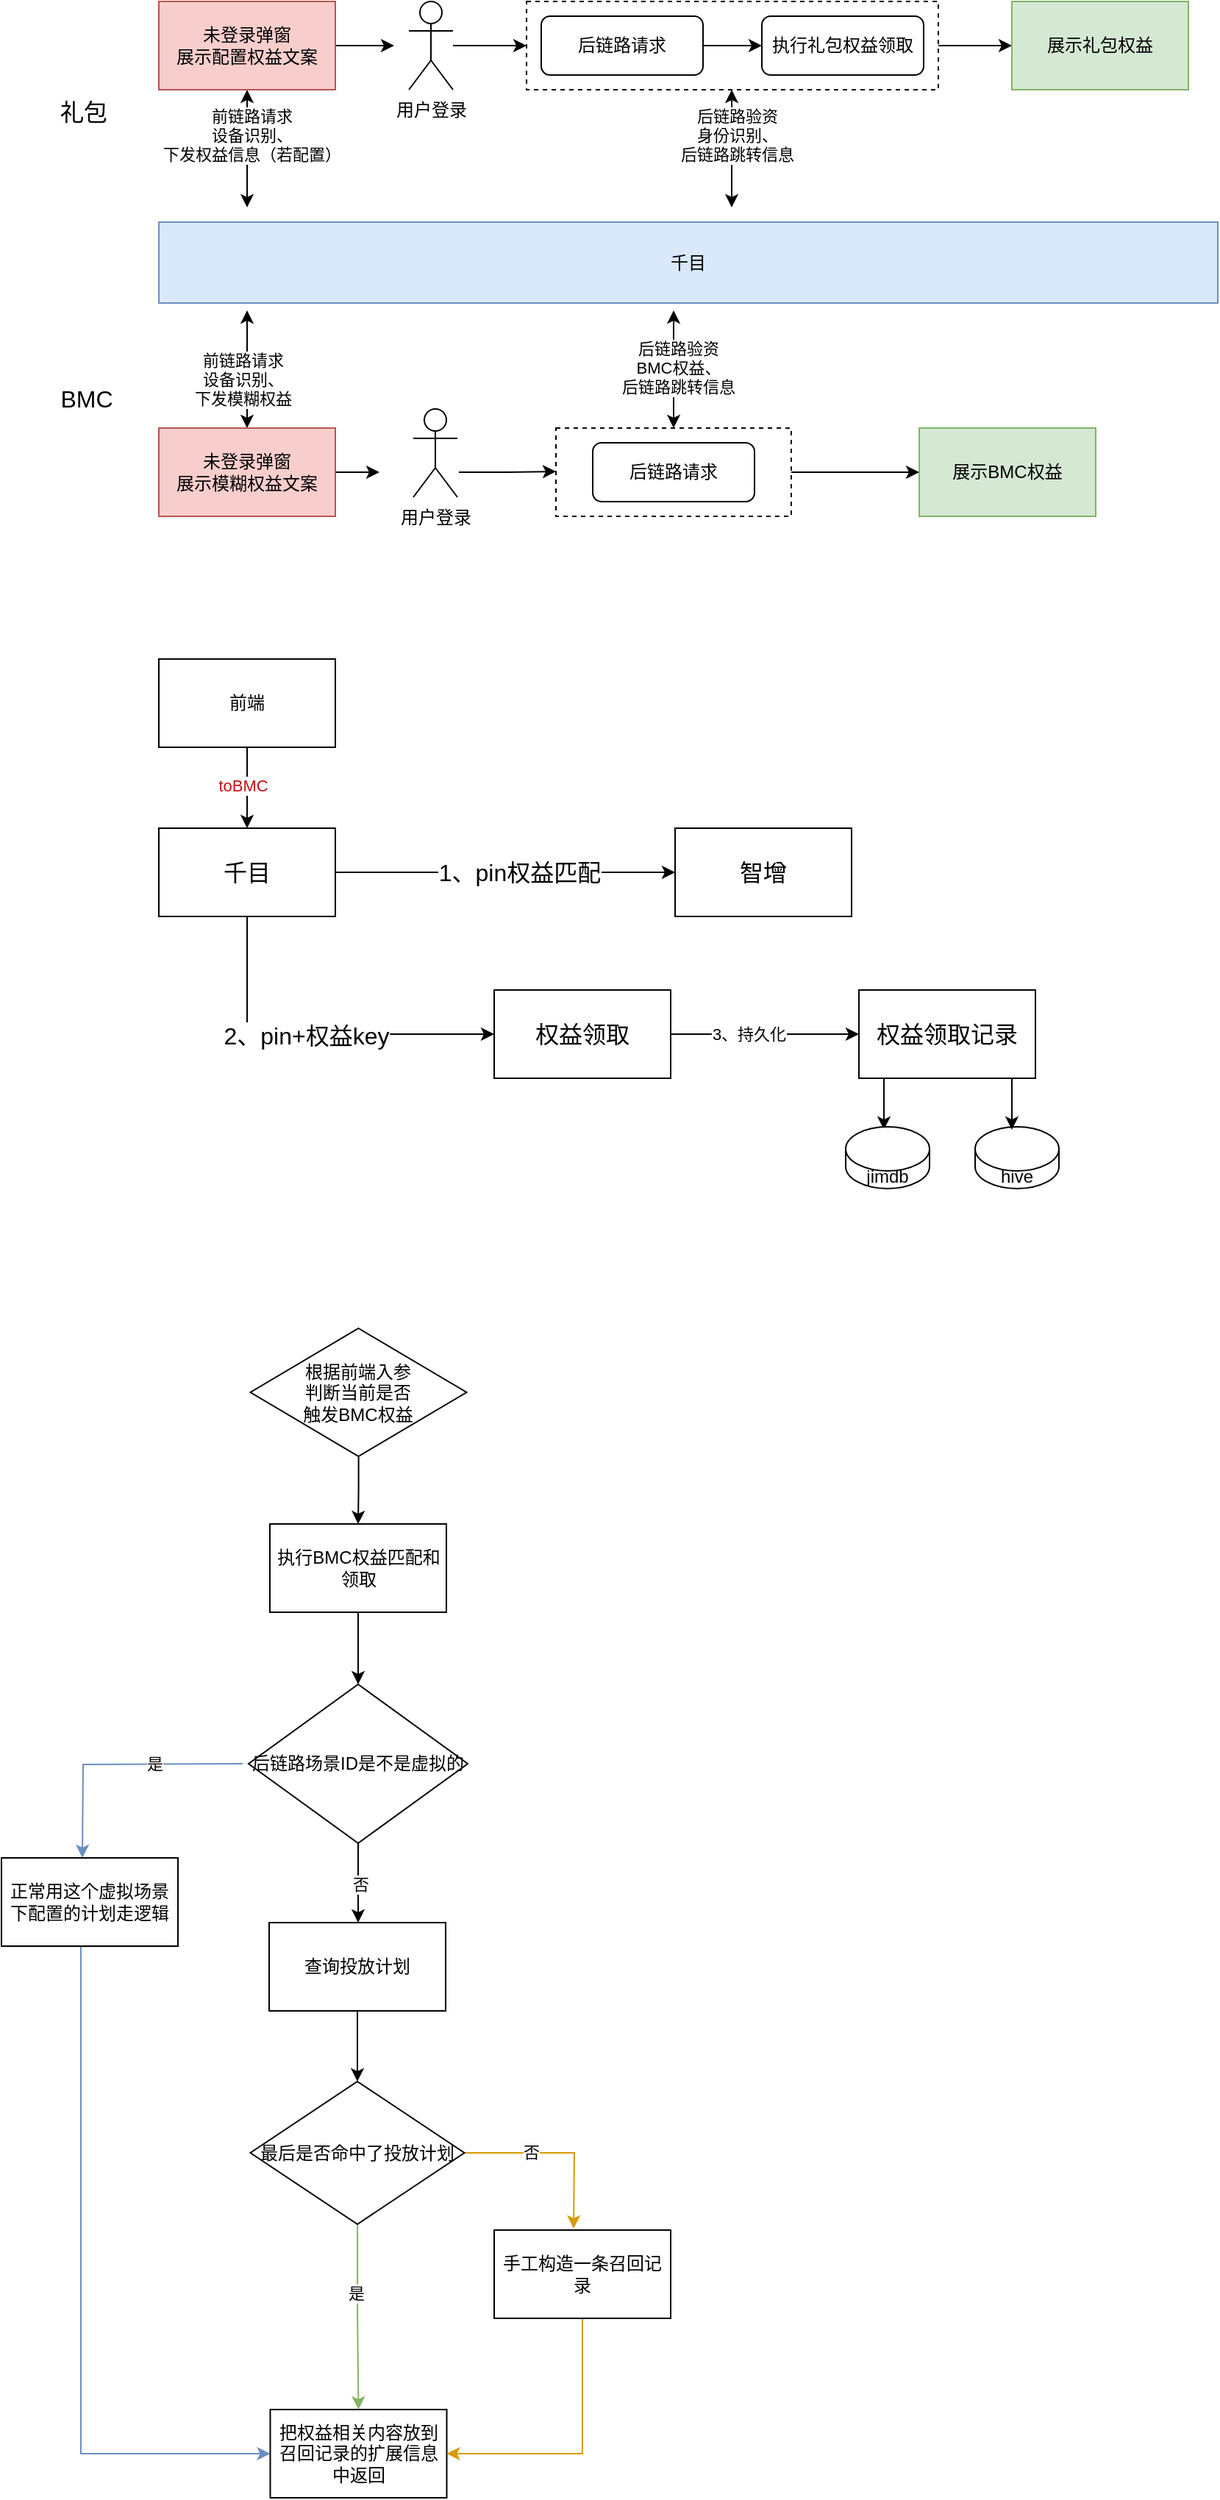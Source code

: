 <mxfile version="20.8.20" type="github">
  <diagram name="第 1 页" id="aAbYMBvP9iMAMNdRvLTC">
    <mxGraphModel dx="1384" dy="755" grid="0" gridSize="10" guides="1" tooltips="1" connect="1" arrows="1" fold="1" page="0" pageScale="1" pageWidth="827" pageHeight="1169" math="0" shadow="0">
      <root>
        <mxCell id="0" />
        <mxCell id="1" parent="0" />
        <mxCell id="Dd5bCv93_LB7Ok2Cmt3U-16" value="" style="edgeStyle=orthogonalEdgeStyle;rounded=0;orthogonalLoop=1;jettySize=auto;html=1;" parent="1" source="Dd5bCv93_LB7Ok2Cmt3U-14" target="Dd5bCv93_LB7Ok2Cmt3U-9" edge="1">
          <mxGeometry relative="1" as="geometry" />
        </mxCell>
        <mxCell id="Dd5bCv93_LB7Ok2Cmt3U-14" value="" style="rounded=0;whiteSpace=wrap;html=1;dashed=1;" parent="1" vertex="1">
          <mxGeometry x="390" y="440" width="280" height="60" as="geometry" />
        </mxCell>
        <mxCell id="Dd5bCv93_LB7Ok2Cmt3U-5" style="edgeStyle=orthogonalEdgeStyle;rounded=0;orthogonalLoop=1;jettySize=auto;html=1;startArrow=classic;startFill=1;" parent="1" source="Dd5bCv93_LB7Ok2Cmt3U-1" edge="1">
          <mxGeometry relative="1" as="geometry">
            <mxPoint x="200" y="580" as="targetPoint" />
          </mxGeometry>
        </mxCell>
        <mxCell id="Dd5bCv93_LB7Ok2Cmt3U-17" value="前链路请求&lt;br&gt;设备识别、&lt;br&gt;下发权益信息（若配置）" style="edgeLabel;html=1;align=center;verticalAlign=middle;resizable=0;points=[];" parent="Dd5bCv93_LB7Ok2Cmt3U-5" vertex="1" connectable="0">
          <mxGeometry x="-0.225" y="3" relative="1" as="geometry">
            <mxPoint as="offset" />
          </mxGeometry>
        </mxCell>
        <mxCell id="Dd5bCv93_LB7Ok2Cmt3U-11" style="edgeStyle=orthogonalEdgeStyle;rounded=0;orthogonalLoop=1;jettySize=auto;html=1;" parent="1" source="Dd5bCv93_LB7Ok2Cmt3U-1" edge="1">
          <mxGeometry relative="1" as="geometry">
            <mxPoint x="300" y="470" as="targetPoint" />
          </mxGeometry>
        </mxCell>
        <mxCell id="Dd5bCv93_LB7Ok2Cmt3U-1" value="未登录弹窗&lt;br&gt;展示配置权益文案" style="rounded=0;whiteSpace=wrap;html=1;fillColor=#f8cecc;strokeColor=#b85450;" parent="1" vertex="1">
          <mxGeometry x="140" y="440" width="120" height="60" as="geometry" />
        </mxCell>
        <mxCell id="Dd5bCv93_LB7Ok2Cmt3U-3" value="千目" style="rounded=0;whiteSpace=wrap;html=1;fillColor=#dae8fc;strokeColor=#6c8ebf;" parent="1" vertex="1">
          <mxGeometry x="140" y="590" width="720" height="55" as="geometry" />
        </mxCell>
        <mxCell id="Dd5bCv93_LB7Ok2Cmt3U-7" style="edgeStyle=orthogonalEdgeStyle;rounded=0;orthogonalLoop=1;jettySize=auto;html=1;" parent="1" source="Dd5bCv93_LB7Ok2Cmt3U-6" edge="1">
          <mxGeometry relative="1" as="geometry">
            <mxPoint x="550" y="470" as="targetPoint" />
          </mxGeometry>
        </mxCell>
        <mxCell id="Dd5bCv93_LB7Ok2Cmt3U-6" value="后链路请求" style="rounded=1;whiteSpace=wrap;html=1;" parent="1" vertex="1">
          <mxGeometry x="400" y="450" width="110" height="40" as="geometry" />
        </mxCell>
        <mxCell id="Dd5bCv93_LB7Ok2Cmt3U-8" value="执行礼包权益领取" style="rounded=1;whiteSpace=wrap;html=1;" parent="1" vertex="1">
          <mxGeometry x="550" y="450" width="110" height="40" as="geometry" />
        </mxCell>
        <mxCell id="Dd5bCv93_LB7Ok2Cmt3U-9" value="展示礼包权益" style="rounded=0;whiteSpace=wrap;html=1;fillColor=#d5e8d4;strokeColor=#82b366;" parent="1" vertex="1">
          <mxGeometry x="720" y="440" width="120" height="60" as="geometry" />
        </mxCell>
        <mxCell id="Dd5bCv93_LB7Ok2Cmt3U-13" style="edgeStyle=orthogonalEdgeStyle;rounded=0;orthogonalLoop=1;jettySize=auto;html=1;" parent="1" source="Dd5bCv93_LB7Ok2Cmt3U-12" edge="1">
          <mxGeometry relative="1" as="geometry">
            <mxPoint x="390" y="470" as="targetPoint" />
          </mxGeometry>
        </mxCell>
        <mxCell id="Dd5bCv93_LB7Ok2Cmt3U-12" value="用户登录" style="shape=umlActor;verticalLabelPosition=bottom;verticalAlign=top;html=1;outlineConnect=0;" parent="1" vertex="1">
          <mxGeometry x="310" y="440" width="30" height="60" as="geometry" />
        </mxCell>
        <mxCell id="Dd5bCv93_LB7Ok2Cmt3U-18" style="edgeStyle=orthogonalEdgeStyle;rounded=0;orthogonalLoop=1;jettySize=auto;html=1;startArrow=classic;startFill=1;" parent="1" edge="1">
          <mxGeometry relative="1" as="geometry">
            <mxPoint x="529.5" y="500" as="sourcePoint" />
            <mxPoint x="529.5" y="580" as="targetPoint" />
          </mxGeometry>
        </mxCell>
        <mxCell id="Dd5bCv93_LB7Ok2Cmt3U-19" value="后链路验资&lt;br&gt;身份识别、&lt;br&gt;后链路跳转信息" style="edgeLabel;html=1;align=center;verticalAlign=middle;resizable=0;points=[];" parent="Dd5bCv93_LB7Ok2Cmt3U-18" vertex="1" connectable="0">
          <mxGeometry x="-0.225" y="3" relative="1" as="geometry">
            <mxPoint as="offset" />
          </mxGeometry>
        </mxCell>
        <mxCell id="Dd5bCv93_LB7Ok2Cmt3U-23" style="edgeStyle=orthogonalEdgeStyle;rounded=0;orthogonalLoop=1;jettySize=auto;html=1;startArrow=classic;startFill=1;" parent="1" source="Dd5bCv93_LB7Ok2Cmt3U-20" edge="1">
          <mxGeometry relative="1" as="geometry">
            <mxPoint x="200" y="650" as="targetPoint" />
          </mxGeometry>
        </mxCell>
        <mxCell id="Dd5bCv93_LB7Ok2Cmt3U-24" value="前链路请求&lt;br style=&quot;border-color: var(--border-color);&quot;&gt;设备识别、&lt;br style=&quot;border-color: var(--border-color);&quot;&gt;下发模糊权益" style="edgeLabel;html=1;align=center;verticalAlign=middle;resizable=0;points=[];" parent="Dd5bCv93_LB7Ok2Cmt3U-23" vertex="1" connectable="0">
          <mxGeometry x="-0.167" y="3" relative="1" as="geometry">
            <mxPoint as="offset" />
          </mxGeometry>
        </mxCell>
        <mxCell id="Dd5bCv93_LB7Ok2Cmt3U-27" style="edgeStyle=orthogonalEdgeStyle;rounded=0;orthogonalLoop=1;jettySize=auto;html=1;" parent="1" source="Dd5bCv93_LB7Ok2Cmt3U-20" edge="1">
          <mxGeometry relative="1" as="geometry">
            <mxPoint x="290" y="760" as="targetPoint" />
          </mxGeometry>
        </mxCell>
        <mxCell id="Dd5bCv93_LB7Ok2Cmt3U-20" value="未登录弹窗&lt;br&gt;展示模糊权益文案" style="rounded=0;whiteSpace=wrap;html=1;fillColor=#f8cecc;strokeColor=#b85450;" parent="1" vertex="1">
          <mxGeometry x="140" y="730" width="120" height="60" as="geometry" />
        </mxCell>
        <mxCell id="Dd5bCv93_LB7Ok2Cmt3U-25" value="用户登录" style="shape=umlActor;verticalLabelPosition=bottom;verticalAlign=top;html=1;outlineConnect=0;" parent="1" vertex="1">
          <mxGeometry x="313" y="717" width="30" height="60" as="geometry" />
        </mxCell>
        <mxCell id="Dd5bCv93_LB7Ok2Cmt3U-30" style="edgeStyle=orthogonalEdgeStyle;rounded=0;orthogonalLoop=1;jettySize=auto;html=1;" parent="1" edge="1">
          <mxGeometry relative="1" as="geometry">
            <mxPoint x="410" y="759.5" as="targetPoint" />
            <mxPoint x="344" y="760" as="sourcePoint" />
            <Array as="points">
              <mxPoint x="377" y="760" />
            </Array>
          </mxGeometry>
        </mxCell>
        <mxCell id="Dd5bCv93_LB7Ok2Cmt3U-36" value="展示BMC权益" style="rounded=0;whiteSpace=wrap;html=1;fillColor=#d5e8d4;strokeColor=#82b366;" parent="1" vertex="1">
          <mxGeometry x="657" y="730" width="120" height="60" as="geometry" />
        </mxCell>
        <mxCell id="Dd5bCv93_LB7Ok2Cmt3U-38" style="edgeStyle=orthogonalEdgeStyle;rounded=0;orthogonalLoop=1;jettySize=auto;html=1;exitX=0.5;exitY=0;exitDx=0;exitDy=0;startArrow=classic;startFill=1;" parent="1" source="Dd5bCv93_LB7Ok2Cmt3U-37" edge="1">
          <mxGeometry relative="1" as="geometry">
            <mxPoint x="490" y="650" as="targetPoint" />
          </mxGeometry>
        </mxCell>
        <mxCell id="Dd5bCv93_LB7Ok2Cmt3U-40" value="后链路验资&lt;br style=&quot;border-color: var(--border-color);&quot;&gt;BMC权益、&lt;br style=&quot;border-color: var(--border-color);&quot;&gt;后链路跳转信息" style="edgeLabel;html=1;align=center;verticalAlign=middle;resizable=0;points=[];" parent="Dd5bCv93_LB7Ok2Cmt3U-38" vertex="1" connectable="0">
          <mxGeometry x="0.025" y="-2" relative="1" as="geometry">
            <mxPoint as="offset" />
          </mxGeometry>
        </mxCell>
        <mxCell id="Dd5bCv93_LB7Ok2Cmt3U-42" style="edgeStyle=orthogonalEdgeStyle;rounded=0;orthogonalLoop=1;jettySize=auto;html=1;" parent="1" source="Dd5bCv93_LB7Ok2Cmt3U-37" target="Dd5bCv93_LB7Ok2Cmt3U-36" edge="1">
          <mxGeometry relative="1" as="geometry" />
        </mxCell>
        <mxCell id="Dd5bCv93_LB7Ok2Cmt3U-37" value="" style="rounded=0;whiteSpace=wrap;html=1;dashed=1;" parent="1" vertex="1">
          <mxGeometry x="410" y="730" width="160" height="60" as="geometry" />
        </mxCell>
        <mxCell id="Dd5bCv93_LB7Ok2Cmt3U-41" value="后链路请求" style="rounded=1;whiteSpace=wrap;html=1;" parent="1" vertex="1">
          <mxGeometry x="435" y="740" width="110" height="40" as="geometry" />
        </mxCell>
        <mxCell id="Dd5bCv93_LB7Ok2Cmt3U-43" value="礼包" style="text;html=1;strokeColor=none;fillColor=none;align=center;verticalAlign=middle;whiteSpace=wrap;rounded=0;fontSize=16;" parent="1" vertex="1">
          <mxGeometry x="59" y="500" width="60" height="30" as="geometry" />
        </mxCell>
        <mxCell id="Dd5bCv93_LB7Ok2Cmt3U-44" value="BMC" style="text;html=1;strokeColor=none;fillColor=none;align=center;verticalAlign=middle;whiteSpace=wrap;rounded=0;fontSize=16;" parent="1" vertex="1">
          <mxGeometry x="61" y="695" width="60" height="30" as="geometry" />
        </mxCell>
        <mxCell id="y0IrXQq3HR-VgwIOkgM7-7" style="edgeStyle=orthogonalEdgeStyle;rounded=0;orthogonalLoop=1;jettySize=auto;html=1;fontSize=16;startArrow=none;startFill=0;" parent="1" source="y0IrXQq3HR-VgwIOkgM7-3" target="y0IrXQq3HR-VgwIOkgM7-4" edge="1">
          <mxGeometry relative="1" as="geometry" />
        </mxCell>
        <mxCell id="y0IrXQq3HR-VgwIOkgM7-10" value="1、pin权益匹配" style="edgeLabel;html=1;align=center;verticalAlign=middle;resizable=0;points=[];fontSize=16;" parent="y0IrXQq3HR-VgwIOkgM7-7" vertex="1" connectable="0">
          <mxGeometry x="0.148" y="-4" relative="1" as="geometry">
            <mxPoint x="-8" y="-4" as="offset" />
          </mxGeometry>
        </mxCell>
        <mxCell id="y0IrXQq3HR-VgwIOkgM7-9" style="edgeStyle=orthogonalEdgeStyle;rounded=0;orthogonalLoop=1;jettySize=auto;html=1;entryX=0;entryY=0.5;entryDx=0;entryDy=0;fontSize=16;startArrow=none;startFill=0;exitX=0.5;exitY=1;exitDx=0;exitDy=0;" parent="1" source="y0IrXQq3HR-VgwIOkgM7-3" target="y0IrXQq3HR-VgwIOkgM7-8" edge="1">
          <mxGeometry relative="1" as="geometry" />
        </mxCell>
        <mxCell id="y0IrXQq3HR-VgwIOkgM7-11" value="2、pin+权益key" style="edgeLabel;html=1;align=center;verticalAlign=middle;resizable=0;points=[];fontSize=16;" parent="y0IrXQq3HR-VgwIOkgM7-9" vertex="1" connectable="0">
          <mxGeometry x="-0.032" y="-1" relative="1" as="geometry">
            <mxPoint as="offset" />
          </mxGeometry>
        </mxCell>
        <mxCell id="y0IrXQq3HR-VgwIOkgM7-3" value="千目" style="rounded=0;whiteSpace=wrap;html=1;fontSize=16;" parent="1" vertex="1">
          <mxGeometry x="140" y="1002" width="120" height="60" as="geometry" />
        </mxCell>
        <mxCell id="y0IrXQq3HR-VgwIOkgM7-4" value="智增" style="rounded=0;whiteSpace=wrap;html=1;fontSize=16;" parent="1" vertex="1">
          <mxGeometry x="491" y="1002" width="120" height="60" as="geometry" />
        </mxCell>
        <mxCell id="zcr67E6ldNNoxi8LBykG-2" style="edgeStyle=orthogonalEdgeStyle;rounded=0;orthogonalLoop=1;jettySize=auto;html=1;exitX=1;exitY=0.5;exitDx=0;exitDy=0;" edge="1" parent="1" source="y0IrXQq3HR-VgwIOkgM7-8" target="zcr67E6ldNNoxi8LBykG-1">
          <mxGeometry relative="1" as="geometry" />
        </mxCell>
        <mxCell id="zcr67E6ldNNoxi8LBykG-35" value="3、持久化" style="edgeLabel;html=1;align=center;verticalAlign=middle;resizable=0;points=[];" vertex="1" connectable="0" parent="zcr67E6ldNNoxi8LBykG-2">
          <mxGeometry x="-0.2" y="4" relative="1" as="geometry">
            <mxPoint x="2" y="4" as="offset" />
          </mxGeometry>
        </mxCell>
        <mxCell id="y0IrXQq3HR-VgwIOkgM7-8" value="权益领取" style="rounded=0;whiteSpace=wrap;html=1;fontSize=16;" parent="1" vertex="1">
          <mxGeometry x="368" y="1112" width="120" height="60" as="geometry" />
        </mxCell>
        <mxCell id="zcr67E6ldNNoxi8LBykG-3" style="edgeStyle=orthogonalEdgeStyle;rounded=0;orthogonalLoop=1;jettySize=auto;html=1;" edge="1" parent="1">
          <mxGeometry relative="1" as="geometry">
            <mxPoint x="633" y="1207" as="targetPoint" />
            <mxPoint x="633" y="1172" as="sourcePoint" />
          </mxGeometry>
        </mxCell>
        <mxCell id="zcr67E6ldNNoxi8LBykG-1" value="权益领取记录" style="rounded=0;whiteSpace=wrap;html=1;fontSize=16;" vertex="1" parent="1">
          <mxGeometry x="616" y="1112" width="120" height="60" as="geometry" />
        </mxCell>
        <mxCell id="zcr67E6ldNNoxi8LBykG-5" value="jimdb" style="shape=cylinder3;whiteSpace=wrap;html=1;boundedLbl=1;backgroundOutline=1;size=15;" vertex="1" parent="1">
          <mxGeometry x="607" y="1205" width="57" height="42" as="geometry" />
        </mxCell>
        <mxCell id="zcr67E6ldNNoxi8LBykG-6" value="hive" style="shape=cylinder3;whiteSpace=wrap;html=1;boundedLbl=1;backgroundOutline=1;size=15;" vertex="1" parent="1">
          <mxGeometry x="695" y="1205" width="57" height="42" as="geometry" />
        </mxCell>
        <mxCell id="zcr67E6ldNNoxi8LBykG-7" style="edgeStyle=orthogonalEdgeStyle;rounded=0;orthogonalLoop=1;jettySize=auto;html=1;" edge="1" parent="1">
          <mxGeometry relative="1" as="geometry">
            <mxPoint x="720" y="1207" as="targetPoint" />
            <mxPoint x="720" y="1172" as="sourcePoint" />
            <Array as="points">
              <mxPoint x="720" y="1185" />
              <mxPoint x="720" y="1185" />
            </Array>
          </mxGeometry>
        </mxCell>
        <mxCell id="zcr67E6ldNNoxi8LBykG-11" style="edgeStyle=orthogonalEdgeStyle;rounded=0;orthogonalLoop=1;jettySize=auto;html=1;" edge="1" parent="1" source="zcr67E6ldNNoxi8LBykG-9">
          <mxGeometry relative="1" as="geometry">
            <mxPoint x="275.5" y="1746" as="targetPoint" />
          </mxGeometry>
        </mxCell>
        <mxCell id="zcr67E6ldNNoxi8LBykG-34" value="否" style="edgeLabel;html=1;align=center;verticalAlign=middle;resizable=0;points=[];" vertex="1" connectable="0" parent="zcr67E6ldNNoxi8LBykG-11">
          <mxGeometry x="0.037" y="1" relative="1" as="geometry">
            <mxPoint as="offset" />
          </mxGeometry>
        </mxCell>
        <mxCell id="zcr67E6ldNNoxi8LBykG-17" style="edgeStyle=orthogonalEdgeStyle;rounded=0;orthogonalLoop=1;jettySize=auto;html=1;fillColor=#dae8fc;strokeColor=#6c8ebf;" edge="1" parent="1">
          <mxGeometry relative="1" as="geometry">
            <mxPoint x="88" y="1702" as="targetPoint" />
            <mxPoint x="197" y="1638" as="sourcePoint" />
          </mxGeometry>
        </mxCell>
        <mxCell id="zcr67E6ldNNoxi8LBykG-33" value="是" style="edgeLabel;html=1;align=center;verticalAlign=middle;resizable=0;points=[];" vertex="1" connectable="0" parent="zcr67E6ldNNoxi8LBykG-17">
          <mxGeometry x="-0.295" y="-1" relative="1" as="geometry">
            <mxPoint as="offset" />
          </mxGeometry>
        </mxCell>
        <mxCell id="zcr67E6ldNNoxi8LBykG-9" value="后链路场景ID是不是虚拟的" style="rhombus;whiteSpace=wrap;html=1;" vertex="1" parent="1">
          <mxGeometry x="201" y="1584" width="149" height="108" as="geometry" />
        </mxCell>
        <mxCell id="zcr67E6ldNNoxi8LBykG-13" style="edgeStyle=orthogonalEdgeStyle;rounded=0;orthogonalLoop=1;jettySize=auto;html=1;" edge="1" parent="1" source="zcr67E6ldNNoxi8LBykG-12">
          <mxGeometry relative="1" as="geometry">
            <mxPoint x="275" y="1854" as="targetPoint" />
          </mxGeometry>
        </mxCell>
        <mxCell id="zcr67E6ldNNoxi8LBykG-12" value="查询投放计划" style="rounded=0;whiteSpace=wrap;html=1;" vertex="1" parent="1">
          <mxGeometry x="215" y="1746" width="120" height="60" as="geometry" />
        </mxCell>
        <mxCell id="zcr67E6ldNNoxi8LBykG-15" style="edgeStyle=orthogonalEdgeStyle;rounded=0;orthogonalLoop=1;jettySize=auto;html=1;entryX=0.5;entryY=0;entryDx=0;entryDy=0;fillColor=#d5e8d4;strokeColor=#82b366;" edge="1" parent="1" source="zcr67E6ldNNoxi8LBykG-14" target="zcr67E6ldNNoxi8LBykG-25">
          <mxGeometry relative="1" as="geometry">
            <mxPoint x="275.5" y="2000" as="targetPoint" />
          </mxGeometry>
        </mxCell>
        <mxCell id="zcr67E6ldNNoxi8LBykG-24" value="是" style="edgeLabel;html=1;align=center;verticalAlign=middle;resizable=0;points=[];" vertex="1" connectable="0" parent="zcr67E6ldNNoxi8LBykG-15">
          <mxGeometry x="-0.27" y="-1" relative="1" as="geometry">
            <mxPoint as="offset" />
          </mxGeometry>
        </mxCell>
        <mxCell id="zcr67E6ldNNoxi8LBykG-27" style="edgeStyle=orthogonalEdgeStyle;rounded=0;orthogonalLoop=1;jettySize=auto;html=1;fillColor=#ffe6cc;strokeColor=#d79b00;" edge="1" parent="1" source="zcr67E6ldNNoxi8LBykG-14">
          <mxGeometry relative="1" as="geometry">
            <mxPoint x="422" y="1954" as="targetPoint" />
          </mxGeometry>
        </mxCell>
        <mxCell id="zcr67E6ldNNoxi8LBykG-31" value="否" style="edgeLabel;html=1;align=center;verticalAlign=middle;resizable=0;points=[];" vertex="1" connectable="0" parent="zcr67E6ldNNoxi8LBykG-27">
          <mxGeometry x="-0.288" y="2" relative="1" as="geometry">
            <mxPoint y="1" as="offset" />
          </mxGeometry>
        </mxCell>
        <mxCell id="zcr67E6ldNNoxi8LBykG-14" value="最后是否命中了投放计划" style="rhombus;whiteSpace=wrap;html=1;" vertex="1" parent="1">
          <mxGeometry x="202.25" y="1854" width="145.5" height="97" as="geometry" />
        </mxCell>
        <mxCell id="zcr67E6ldNNoxi8LBykG-26" value="" style="edgeStyle=orthogonalEdgeStyle;rounded=0;orthogonalLoop=1;jettySize=auto;html=1;exitX=0.45;exitY=1;exitDx=0;exitDy=0;exitPerimeter=0;entryX=0;entryY=0.5;entryDx=0;entryDy=0;fillColor=#dae8fc;strokeColor=#6c8ebf;" edge="1" parent="1" source="zcr67E6ldNNoxi8LBykG-18" target="zcr67E6ldNNoxi8LBykG-25">
          <mxGeometry relative="1" as="geometry" />
        </mxCell>
        <mxCell id="zcr67E6ldNNoxi8LBykG-18" value="正常用这个虚拟场景下配置的计划走逻辑" style="rounded=0;whiteSpace=wrap;html=1;" vertex="1" parent="1">
          <mxGeometry x="33" y="1702" width="120" height="60" as="geometry" />
        </mxCell>
        <mxCell id="zcr67E6ldNNoxi8LBykG-20" value="" style="edgeStyle=orthogonalEdgeStyle;rounded=0;orthogonalLoop=1;jettySize=auto;html=1;" edge="1" parent="1" source="zcr67E6ldNNoxi8LBykG-19" target="zcr67E6ldNNoxi8LBykG-9">
          <mxGeometry relative="1" as="geometry" />
        </mxCell>
        <mxCell id="zcr67E6ldNNoxi8LBykG-19" value="执行BMC权益匹配和领取" style="rounded=0;whiteSpace=wrap;html=1;" vertex="1" parent="1">
          <mxGeometry x="215.5" y="1475" width="120" height="60" as="geometry" />
        </mxCell>
        <mxCell id="zcr67E6ldNNoxi8LBykG-23" value="" style="edgeStyle=orthogonalEdgeStyle;rounded=0;orthogonalLoop=1;jettySize=auto;html=1;" edge="1" parent="1" source="zcr67E6ldNNoxi8LBykG-22" target="zcr67E6ldNNoxi8LBykG-19">
          <mxGeometry relative="1" as="geometry" />
        </mxCell>
        <mxCell id="zcr67E6ldNNoxi8LBykG-22" value="根据前端入参&lt;br&gt;判断当前是否&lt;br&gt;触发BMC权益" style="rhombus;whiteSpace=wrap;html=1;" vertex="1" parent="1">
          <mxGeometry x="202.25" y="1342" width="147" height="87" as="geometry" />
        </mxCell>
        <mxCell id="zcr67E6ldNNoxi8LBykG-25" value="把权益相关内容放到召回记录的扩展信息中返回" style="rounded=0;whiteSpace=wrap;html=1;" vertex="1" parent="1">
          <mxGeometry x="215.75" y="2077" width="120" height="60" as="geometry" />
        </mxCell>
        <mxCell id="zcr67E6ldNNoxi8LBykG-32" style="edgeStyle=orthogonalEdgeStyle;rounded=0;orthogonalLoop=1;jettySize=auto;html=1;entryX=1;entryY=0.5;entryDx=0;entryDy=0;exitX=0.5;exitY=1;exitDx=0;exitDy=0;fillColor=#ffe6cc;strokeColor=#d79b00;" edge="1" parent="1" source="zcr67E6ldNNoxi8LBykG-30" target="zcr67E6ldNNoxi8LBykG-25">
          <mxGeometry relative="1" as="geometry" />
        </mxCell>
        <mxCell id="zcr67E6ldNNoxi8LBykG-30" value="手工构造一条召回记录" style="rounded=0;whiteSpace=wrap;html=1;" vertex="1" parent="1">
          <mxGeometry x="368" y="1955" width="120" height="60" as="geometry" />
        </mxCell>
        <mxCell id="zcr67E6ldNNoxi8LBykG-37" value="" style="edgeStyle=orthogonalEdgeStyle;rounded=0;orthogonalLoop=1;jettySize=auto;html=1;" edge="1" parent="1" source="zcr67E6ldNNoxi8LBykG-36" target="y0IrXQq3HR-VgwIOkgM7-3">
          <mxGeometry relative="1" as="geometry" />
        </mxCell>
        <mxCell id="zcr67E6ldNNoxi8LBykG-38" value="toBMC" style="edgeLabel;html=1;align=center;verticalAlign=middle;resizable=0;points=[];fontColor=#c70f0f;" vertex="1" connectable="0" parent="zcr67E6ldNNoxi8LBykG-37">
          <mxGeometry x="-0.054" y="-3" relative="1" as="geometry">
            <mxPoint as="offset" />
          </mxGeometry>
        </mxCell>
        <mxCell id="zcr67E6ldNNoxi8LBykG-36" value="前端" style="rounded=0;whiteSpace=wrap;html=1;" vertex="1" parent="1">
          <mxGeometry x="140" y="887" width="120" height="60" as="geometry" />
        </mxCell>
      </root>
    </mxGraphModel>
  </diagram>
</mxfile>
